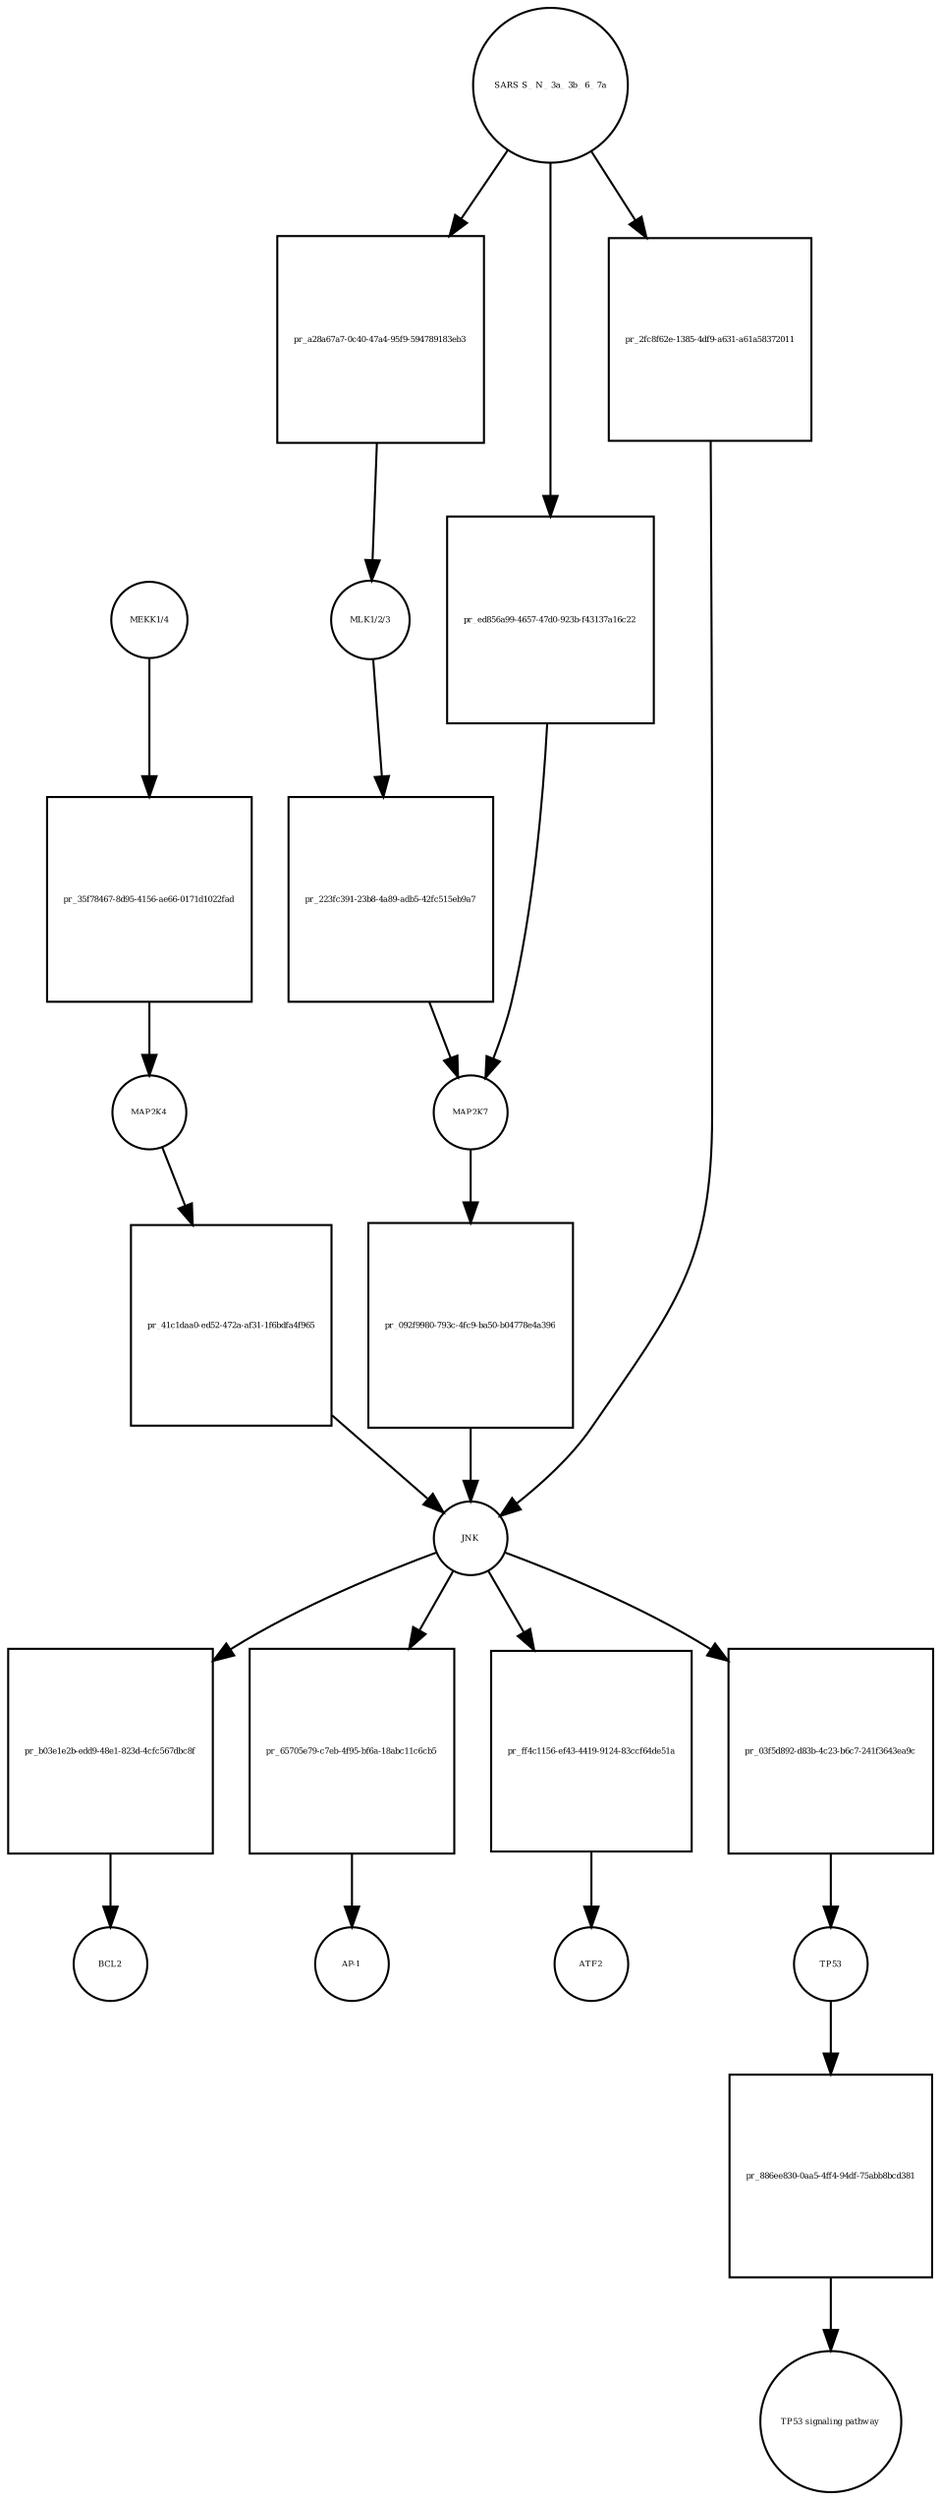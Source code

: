 strict digraph  {
"MEKK1/4" [annotation="", bipartite=0, cls=complex, fontsize=4, label="MEKK1/4", shape=circle];
"pr_35f78467-8d95-4156-ae66-0171d1022fad" [annotation="", bipartite=1, cls=process, fontsize=4, label="pr_35f78467-8d95-4156-ae66-0171d1022fad", shape=square];
MAP2K4 [annotation=urn_miriam_uniprot_P45985, bipartite=0, cls=macromolecule, fontsize=4, label=MAP2K4, shape=circle];
"MLK1/2/3" [annotation="", bipartite=0, cls=complex, fontsize=4, label="MLK1/2/3", shape=circle];
"pr_223fc391-23b8-4a89-adb5-42fc515eb9a7" [annotation="", bipartite=1, cls=process, fontsize=4, label="pr_223fc391-23b8-4a89-adb5-42fc515eb9a7", shape=square];
MAP2K7 [annotation=urn_miriam_uniprot_O14733, bipartite=0, cls=macromolecule, fontsize=4, label=MAP2K7, shape=circle];
"pr_41c1daa0-ed52-472a-af31-1f6bdfa4f965" [annotation="", bipartite=1, cls=process, fontsize=4, label="pr_41c1daa0-ed52-472a-af31-1f6bdfa4f965", shape=square];
JNK [annotation="", bipartite=0, cls=complex, fontsize=4, label=JNK, shape=circle];
"pr_092f9980-793c-4fc9-ba50-b04778e4a396" [annotation="", bipartite=1, cls=process, fontsize=4, label="pr_092f9980-793c-4fc9-ba50-b04778e4a396", shape=square];
"pr_b03e1e2b-edd9-48e1-823d-4cfc567dbc8f" [annotation="", bipartite=1, cls=process, fontsize=4, label="pr_b03e1e2b-edd9-48e1-823d-4cfc567dbc8f", shape=square];
BCL2 [annotation=urn_miriam_uniprot_P10415, bipartite=0, cls=macromolecule, fontsize=4, label=BCL2, shape=circle];
"pr_65705e79-c7eb-4f95-bf6a-18abc11c6cb5" [annotation="", bipartite=1, cls=process, fontsize=4, label="pr_65705e79-c7eb-4f95-bf6a-18abc11c6cb5", shape=square];
"AP-1" [annotation="", bipartite=0, cls=complex, fontsize=4, label="AP-1", shape=circle];
"SARS S_ N_ 3a_ 3b_ 6_ 7a" [annotation="", bipartite=0, cls=macromolecule, fontsize=4, label="SARS S_ N_ 3a_ 3b_ 6_ 7a", shape=circle];
"pr_a28a67a7-0c40-47a4-95f9-594789183eb3" [annotation="", bipartite=1, cls=process, fontsize=4, label="pr_a28a67a7-0c40-47a4-95f9-594789183eb3", shape=square];
"pr_ff4c1156-ef43-4419-9124-83ccf64de51a" [annotation="", bipartite=1, cls=process, fontsize=4, label="pr_ff4c1156-ef43-4419-9124-83ccf64de51a", shape=square];
ATF2 [annotation=urn_miriam_uniprot_P15336, bipartite=0, cls=macromolecule, fontsize=4, label=ATF2, shape=circle];
"pr_03f5d892-d83b-4c23-b6c7-241f3643ea9c" [annotation="", bipartite=1, cls=process, fontsize=4, label="pr_03f5d892-d83b-4c23-b6c7-241f3643ea9c", shape=square];
TP53 [annotation=urn_miriam_uniprot_P04637, bipartite=0, cls=macromolecule, fontsize=4, label=TP53, shape=circle];
"pr_886ee830-0aa5-4ff4-94df-75abb8bcd381" [annotation="", bipartite=1, cls=process, fontsize=4, label="pr_886ee830-0aa5-4ff4-94df-75abb8bcd381", shape=square];
"TP53 signaling pathway" [annotation="", bipartite=0, cls="unspecified entity", fontsize=4, label="TP53 signaling pathway", shape=circle];
"pr_ed856a99-4657-47d0-923b-f43137a16c22" [annotation="", bipartite=1, cls=process, fontsize=4, label="pr_ed856a99-4657-47d0-923b-f43137a16c22", shape=square];
"pr_2fc8f62e-1385-4df9-a631-a61a58372011" [annotation="", bipartite=1, cls=process, fontsize=4, label="pr_2fc8f62e-1385-4df9-a631-a61a58372011", shape=square];
"MEKK1/4" -> "pr_35f78467-8d95-4156-ae66-0171d1022fad"  [annotation="", interaction_type=consumption];
"pr_35f78467-8d95-4156-ae66-0171d1022fad" -> MAP2K4  [annotation="", interaction_type=production];
MAP2K4 -> "pr_41c1daa0-ed52-472a-af31-1f6bdfa4f965"  [annotation="", interaction_type=consumption];
"MLK1/2/3" -> "pr_223fc391-23b8-4a89-adb5-42fc515eb9a7"  [annotation="", interaction_type=consumption];
"pr_223fc391-23b8-4a89-adb5-42fc515eb9a7" -> MAP2K7  [annotation="", interaction_type=production];
MAP2K7 -> "pr_092f9980-793c-4fc9-ba50-b04778e4a396"  [annotation="", interaction_type=consumption];
"pr_41c1daa0-ed52-472a-af31-1f6bdfa4f965" -> JNK  [annotation="", interaction_type=production];
JNK -> "pr_b03e1e2b-edd9-48e1-823d-4cfc567dbc8f"  [annotation="", interaction_type=consumption];
JNK -> "pr_65705e79-c7eb-4f95-bf6a-18abc11c6cb5"  [annotation="", interaction_type=consumption];
JNK -> "pr_ff4c1156-ef43-4419-9124-83ccf64de51a"  [annotation="", interaction_type=consumption];
JNK -> "pr_03f5d892-d83b-4c23-b6c7-241f3643ea9c"  [annotation="", interaction_type=consumption];
"pr_092f9980-793c-4fc9-ba50-b04778e4a396" -> JNK  [annotation="", interaction_type=production];
"pr_b03e1e2b-edd9-48e1-823d-4cfc567dbc8f" -> BCL2  [annotation="", interaction_type=production];
"pr_65705e79-c7eb-4f95-bf6a-18abc11c6cb5" -> "AP-1"  [annotation="", interaction_type=production];
"SARS S_ N_ 3a_ 3b_ 6_ 7a" -> "pr_a28a67a7-0c40-47a4-95f9-594789183eb3"  [annotation="", interaction_type=consumption];
"SARS S_ N_ 3a_ 3b_ 6_ 7a" -> "pr_ed856a99-4657-47d0-923b-f43137a16c22"  [annotation="", interaction_type=consumption];
"SARS S_ N_ 3a_ 3b_ 6_ 7a" -> "pr_2fc8f62e-1385-4df9-a631-a61a58372011"  [annotation="", interaction_type=consumption];
"pr_a28a67a7-0c40-47a4-95f9-594789183eb3" -> "MLK1/2/3"  [annotation="", interaction_type=production];
"pr_ff4c1156-ef43-4419-9124-83ccf64de51a" -> ATF2  [annotation="", interaction_type=production];
"pr_03f5d892-d83b-4c23-b6c7-241f3643ea9c" -> TP53  [annotation="", interaction_type=production];
TP53 -> "pr_886ee830-0aa5-4ff4-94df-75abb8bcd381"  [annotation="", interaction_type=consumption];
"pr_886ee830-0aa5-4ff4-94df-75abb8bcd381" -> "TP53 signaling pathway"  [annotation="", interaction_type=production];
"pr_ed856a99-4657-47d0-923b-f43137a16c22" -> MAP2K7  [annotation="", interaction_type=production];
"pr_2fc8f62e-1385-4df9-a631-a61a58372011" -> JNK  [annotation="", interaction_type=production];
}
